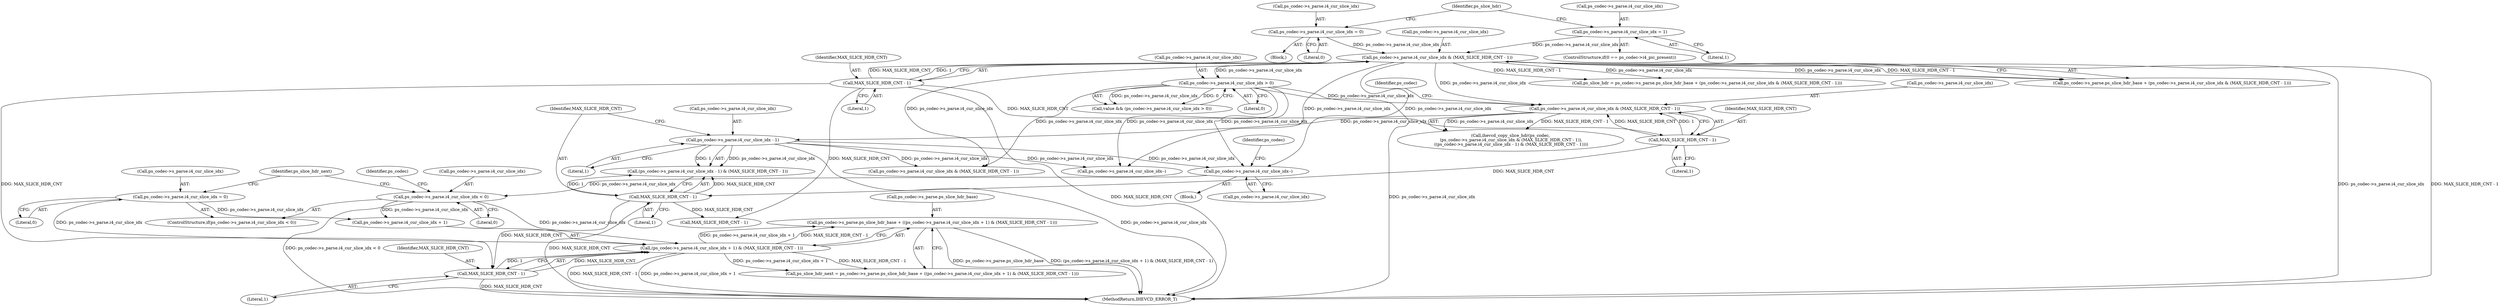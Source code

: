 digraph "0_Android_7c9be319a279654e55a6d757265f88c61a16a4d5@pointer" {
"1001789" [label="(Call,ps_codec->s_parse.ps_slice_hdr_base + ((ps_codec->s_parse.i4_cur_slice_idx + 1) & (MAX_SLICE_HDR_CNT - 1)))"];
"1001795" [label="(Call,(ps_codec->s_parse.i4_cur_slice_idx + 1) & (MAX_SLICE_HDR_CNT - 1))"];
"1001780" [label="(Call,ps_codec->s_parse.i4_cur_slice_idx = 0)"];
"1001773" [label="(Call,ps_codec->s_parse.i4_cur_slice_idx < 0)"];
"1001766" [label="(Call,ps_codec->s_parse.i4_cur_slice_idx--)"];
"1000436" [label="(Call,ps_codec->s_parse.i4_cur_slice_idx > 0)"];
"1000411" [label="(Call,ps_codec->s_parse.i4_cur_slice_idx & (MAX_SLICE_HDR_CNT - 1))"];
"1000396" [label="(Call,ps_codec->s_parse.i4_cur_slice_idx = 1)"];
"1000381" [label="(Call,ps_codec->s_parse.i4_cur_slice_idx = 0)"];
"1000417" [label="(Call,MAX_SLICE_HDR_CNT - 1)"];
"1000456" [label="(Call,ps_codec->s_parse.i4_cur_slice_idx - 1)"];
"1000446" [label="(Call,ps_codec->s_parse.i4_cur_slice_idx & (MAX_SLICE_HDR_CNT - 1))"];
"1000452" [label="(Call,MAX_SLICE_HDR_CNT - 1)"];
"1001803" [label="(Call,MAX_SLICE_HDR_CNT - 1)"];
"1000463" [label="(Call,MAX_SLICE_HDR_CNT - 1)"];
"1000442" [label="(Literal,0)"];
"1000452" [label="(Call,MAX_SLICE_HDR_CNT - 1)"];
"1000390" [label="(ControlStructure,if(0 == ps_codec->i4_pic_present))"];
"1000411" [label="(Call,ps_codec->s_parse.i4_cur_slice_idx & (MAX_SLICE_HDR_CNT - 1))"];
"1001779" [label="(Literal,0)"];
"1000444" [label="(Call,ihevcd_copy_slice_hdr(ps_codec,\n (ps_codec->s_parse.i4_cur_slice_idx & (MAX_SLICE_HDR_CNT - 1)),\n ((ps_codec->s_parse.i4_cur_slice_idx - 1) & (MAX_SLICE_HDR_CNT - 1))))"];
"1001796" [label="(Call,ps_codec->s_parse.i4_cur_slice_idx + 1)"];
"1000412" [label="(Call,ps_codec->s_parse.i4_cur_slice_idx)"];
"1000457" [label="(Call,ps_codec->s_parse.i4_cur_slice_idx)"];
"1001805" [label="(Literal,1)"];
"1001776" [label="(Identifier,ps_codec)"];
"1000404" [label="(Identifier,ps_slice_hdr)"];
"1000381" [label="(Call,ps_codec->s_parse.i4_cur_slice_idx = 0)"];
"1002533" [label="(Call,MAX_SLICE_HDR_CNT - 1)"];
"1001767" [label="(Call,ps_codec->s_parse.i4_cur_slice_idx)"];
"1000459" [label="(Identifier,ps_codec)"];
"1000454" [label="(Literal,1)"];
"1001780" [label="(Call,ps_codec->s_parse.i4_cur_slice_idx = 0)"];
"1002527" [label="(Call,ps_codec->s_parse.i4_cur_slice_idx & (MAX_SLICE_HDR_CNT - 1))"];
"1000419" [label="(Literal,1)"];
"1000382" [label="(Call,ps_codec->s_parse.i4_cur_slice_idx)"];
"1001804" [label="(Identifier,MAX_SLICE_HDR_CNT)"];
"1000446" [label="(Call,ps_codec->s_parse.i4_cur_slice_idx & (MAX_SLICE_HDR_CNT - 1))"];
"1000380" [label="(Block,)"];
"1000403" [label="(Call,ps_slice_hdr = ps_codec->s_parse.ps_slice_hdr_base + (ps_codec->s_parse.i4_cur_slice_idx & (MAX_SLICE_HDR_CNT - 1)))"];
"1001772" [label="(ControlStructure,if(ps_codec->s_parse.i4_cur_slice_idx < 0))"];
"1000456" [label="(Call,ps_codec->s_parse.i4_cur_slice_idx - 1)"];
"1000387" [label="(Literal,0)"];
"1001773" [label="(Call,ps_codec->s_parse.i4_cur_slice_idx < 0)"];
"1000397" [label="(Call,ps_codec->s_parse.i4_cur_slice_idx)"];
"1001803" [label="(Call,MAX_SLICE_HDR_CNT - 1)"];
"1000465" [label="(Literal,1)"];
"1001786" [label="(Literal,0)"];
"1000447" [label="(Call,ps_codec->s_parse.i4_cur_slice_idx)"];
"1001790" [label="(Call,ps_codec->s_parse.ps_slice_hdr_base)"];
"1000418" [label="(Identifier,MAX_SLICE_HDR_CNT)"];
"1001788" [label="(Identifier,ps_slice_hdr_next)"];
"1001783" [label="(Identifier,ps_codec)"];
"1000462" [label="(Literal,1)"];
"1001774" [label="(Call,ps_codec->s_parse.i4_cur_slice_idx)"];
"1002661" [label="(MethodReturn,IHEVCD_ERROR_T)"];
"1001759" [label="(Block,)"];
"1001781" [label="(Call,ps_codec->s_parse.i4_cur_slice_idx)"];
"1001787" [label="(Call,ps_slice_hdr_next = ps_codec->s_parse.ps_slice_hdr_base + ((ps_codec->s_parse.i4_cur_slice_idx + 1) & (MAX_SLICE_HDR_CNT - 1)))"];
"1002638" [label="(Call,ps_codec->s_parse.i4_cur_slice_idx--)"];
"1000405" [label="(Call,ps_codec->s_parse.ps_slice_hdr_base + (ps_codec->s_parse.i4_cur_slice_idx & (MAX_SLICE_HDR_CNT - 1)))"];
"1000396" [label="(Call,ps_codec->s_parse.i4_cur_slice_idx = 1)"];
"1001766" [label="(Call,ps_codec->s_parse.i4_cur_slice_idx--)"];
"1001795" [label="(Call,(ps_codec->s_parse.i4_cur_slice_idx + 1) & (MAX_SLICE_HDR_CNT - 1))"];
"1000417" [label="(Call,MAX_SLICE_HDR_CNT - 1)"];
"1000455" [label="(Call,(ps_codec->s_parse.i4_cur_slice_idx - 1) & (MAX_SLICE_HDR_CNT - 1))"];
"1000453" [label="(Identifier,MAX_SLICE_HDR_CNT)"];
"1000437" [label="(Call,ps_codec->s_parse.i4_cur_slice_idx)"];
"1000436" [label="(Call,ps_codec->s_parse.i4_cur_slice_idx > 0)"];
"1000464" [label="(Identifier,MAX_SLICE_HDR_CNT)"];
"1000463" [label="(Call,MAX_SLICE_HDR_CNT - 1)"];
"1000434" [label="(Call,value && (ps_codec->s_parse.i4_cur_slice_idx > 0))"];
"1001789" [label="(Call,ps_codec->s_parse.ps_slice_hdr_base + ((ps_codec->s_parse.i4_cur_slice_idx + 1) & (MAX_SLICE_HDR_CNT - 1)))"];
"1000402" [label="(Literal,1)"];
"1001789" -> "1001787"  [label="AST: "];
"1001789" -> "1001795"  [label="CFG: "];
"1001790" -> "1001789"  [label="AST: "];
"1001795" -> "1001789"  [label="AST: "];
"1001787" -> "1001789"  [label="CFG: "];
"1001789" -> "1002661"  [label="DDG: ps_codec->s_parse.ps_slice_hdr_base"];
"1001789" -> "1002661"  [label="DDG: (ps_codec->s_parse.i4_cur_slice_idx + 1) & (MAX_SLICE_HDR_CNT - 1)"];
"1001795" -> "1001789"  [label="DDG: ps_codec->s_parse.i4_cur_slice_idx + 1"];
"1001795" -> "1001789"  [label="DDG: MAX_SLICE_HDR_CNT - 1"];
"1001795" -> "1001803"  [label="CFG: "];
"1001796" -> "1001795"  [label="AST: "];
"1001803" -> "1001795"  [label="AST: "];
"1001795" -> "1002661"  [label="DDG: ps_codec->s_parse.i4_cur_slice_idx + 1"];
"1001795" -> "1002661"  [label="DDG: MAX_SLICE_HDR_CNT - 1"];
"1001795" -> "1001787"  [label="DDG: ps_codec->s_parse.i4_cur_slice_idx + 1"];
"1001795" -> "1001787"  [label="DDG: MAX_SLICE_HDR_CNT - 1"];
"1001780" -> "1001795"  [label="DDG: ps_codec->s_parse.i4_cur_slice_idx"];
"1001773" -> "1001795"  [label="DDG: ps_codec->s_parse.i4_cur_slice_idx"];
"1001803" -> "1001795"  [label="DDG: MAX_SLICE_HDR_CNT"];
"1001803" -> "1001795"  [label="DDG: 1"];
"1001780" -> "1001772"  [label="AST: "];
"1001780" -> "1001786"  [label="CFG: "];
"1001781" -> "1001780"  [label="AST: "];
"1001786" -> "1001780"  [label="AST: "];
"1001788" -> "1001780"  [label="CFG: "];
"1001780" -> "1001796"  [label="DDG: ps_codec->s_parse.i4_cur_slice_idx"];
"1001773" -> "1001772"  [label="AST: "];
"1001773" -> "1001779"  [label="CFG: "];
"1001774" -> "1001773"  [label="AST: "];
"1001779" -> "1001773"  [label="AST: "];
"1001783" -> "1001773"  [label="CFG: "];
"1001788" -> "1001773"  [label="CFG: "];
"1001773" -> "1002661"  [label="DDG: ps_codec->s_parse.i4_cur_slice_idx < 0"];
"1001766" -> "1001773"  [label="DDG: ps_codec->s_parse.i4_cur_slice_idx"];
"1001773" -> "1001796"  [label="DDG: ps_codec->s_parse.i4_cur_slice_idx"];
"1001766" -> "1001759"  [label="AST: "];
"1001766" -> "1001767"  [label="CFG: "];
"1001767" -> "1001766"  [label="AST: "];
"1001776" -> "1001766"  [label="CFG: "];
"1000436" -> "1001766"  [label="DDG: ps_codec->s_parse.i4_cur_slice_idx"];
"1000456" -> "1001766"  [label="DDG: ps_codec->s_parse.i4_cur_slice_idx"];
"1000411" -> "1001766"  [label="DDG: ps_codec->s_parse.i4_cur_slice_idx"];
"1000436" -> "1000434"  [label="AST: "];
"1000436" -> "1000442"  [label="CFG: "];
"1000437" -> "1000436"  [label="AST: "];
"1000442" -> "1000436"  [label="AST: "];
"1000434" -> "1000436"  [label="CFG: "];
"1000436" -> "1002661"  [label="DDG: ps_codec->s_parse.i4_cur_slice_idx"];
"1000436" -> "1000434"  [label="DDG: ps_codec->s_parse.i4_cur_slice_idx"];
"1000436" -> "1000434"  [label="DDG: 0"];
"1000411" -> "1000436"  [label="DDG: ps_codec->s_parse.i4_cur_slice_idx"];
"1000436" -> "1000446"  [label="DDG: ps_codec->s_parse.i4_cur_slice_idx"];
"1000436" -> "1002527"  [label="DDG: ps_codec->s_parse.i4_cur_slice_idx"];
"1000436" -> "1002638"  [label="DDG: ps_codec->s_parse.i4_cur_slice_idx"];
"1000411" -> "1000405"  [label="AST: "];
"1000411" -> "1000417"  [label="CFG: "];
"1000412" -> "1000411"  [label="AST: "];
"1000417" -> "1000411"  [label="AST: "];
"1000405" -> "1000411"  [label="CFG: "];
"1000411" -> "1002661"  [label="DDG: ps_codec->s_parse.i4_cur_slice_idx"];
"1000411" -> "1002661"  [label="DDG: MAX_SLICE_HDR_CNT - 1"];
"1000411" -> "1000403"  [label="DDG: ps_codec->s_parse.i4_cur_slice_idx"];
"1000411" -> "1000403"  [label="DDG: MAX_SLICE_HDR_CNT - 1"];
"1000411" -> "1000405"  [label="DDG: ps_codec->s_parse.i4_cur_slice_idx"];
"1000411" -> "1000405"  [label="DDG: MAX_SLICE_HDR_CNT - 1"];
"1000396" -> "1000411"  [label="DDG: ps_codec->s_parse.i4_cur_slice_idx"];
"1000381" -> "1000411"  [label="DDG: ps_codec->s_parse.i4_cur_slice_idx"];
"1000417" -> "1000411"  [label="DDG: MAX_SLICE_HDR_CNT"];
"1000417" -> "1000411"  [label="DDG: 1"];
"1000411" -> "1000446"  [label="DDG: ps_codec->s_parse.i4_cur_slice_idx"];
"1000411" -> "1002527"  [label="DDG: ps_codec->s_parse.i4_cur_slice_idx"];
"1000411" -> "1002638"  [label="DDG: ps_codec->s_parse.i4_cur_slice_idx"];
"1000396" -> "1000390"  [label="AST: "];
"1000396" -> "1000402"  [label="CFG: "];
"1000397" -> "1000396"  [label="AST: "];
"1000402" -> "1000396"  [label="AST: "];
"1000404" -> "1000396"  [label="CFG: "];
"1000381" -> "1000380"  [label="AST: "];
"1000381" -> "1000387"  [label="CFG: "];
"1000382" -> "1000381"  [label="AST: "];
"1000387" -> "1000381"  [label="AST: "];
"1000404" -> "1000381"  [label="CFG: "];
"1000417" -> "1000419"  [label="CFG: "];
"1000418" -> "1000417"  [label="AST: "];
"1000419" -> "1000417"  [label="AST: "];
"1000417" -> "1002661"  [label="DDG: MAX_SLICE_HDR_CNT"];
"1000417" -> "1000452"  [label="DDG: MAX_SLICE_HDR_CNT"];
"1000417" -> "1001803"  [label="DDG: MAX_SLICE_HDR_CNT"];
"1000417" -> "1002533"  [label="DDG: MAX_SLICE_HDR_CNT"];
"1000456" -> "1000455"  [label="AST: "];
"1000456" -> "1000462"  [label="CFG: "];
"1000457" -> "1000456"  [label="AST: "];
"1000462" -> "1000456"  [label="AST: "];
"1000464" -> "1000456"  [label="CFG: "];
"1000456" -> "1002661"  [label="DDG: ps_codec->s_parse.i4_cur_slice_idx"];
"1000456" -> "1000455"  [label="DDG: ps_codec->s_parse.i4_cur_slice_idx"];
"1000456" -> "1000455"  [label="DDG: 1"];
"1000446" -> "1000456"  [label="DDG: ps_codec->s_parse.i4_cur_slice_idx"];
"1000456" -> "1002527"  [label="DDG: ps_codec->s_parse.i4_cur_slice_idx"];
"1000456" -> "1002638"  [label="DDG: ps_codec->s_parse.i4_cur_slice_idx"];
"1000446" -> "1000444"  [label="AST: "];
"1000446" -> "1000452"  [label="CFG: "];
"1000447" -> "1000446"  [label="AST: "];
"1000452" -> "1000446"  [label="AST: "];
"1000459" -> "1000446"  [label="CFG: "];
"1000446" -> "1000444"  [label="DDG: ps_codec->s_parse.i4_cur_slice_idx"];
"1000446" -> "1000444"  [label="DDG: MAX_SLICE_HDR_CNT - 1"];
"1000452" -> "1000446"  [label="DDG: MAX_SLICE_HDR_CNT"];
"1000452" -> "1000446"  [label="DDG: 1"];
"1000452" -> "1000454"  [label="CFG: "];
"1000453" -> "1000452"  [label="AST: "];
"1000454" -> "1000452"  [label="AST: "];
"1000452" -> "1000463"  [label="DDG: MAX_SLICE_HDR_CNT"];
"1001803" -> "1001805"  [label="CFG: "];
"1001804" -> "1001803"  [label="AST: "];
"1001805" -> "1001803"  [label="AST: "];
"1001803" -> "1002661"  [label="DDG: MAX_SLICE_HDR_CNT"];
"1000463" -> "1001803"  [label="DDG: MAX_SLICE_HDR_CNT"];
"1000463" -> "1000455"  [label="AST: "];
"1000463" -> "1000465"  [label="CFG: "];
"1000464" -> "1000463"  [label="AST: "];
"1000465" -> "1000463"  [label="AST: "];
"1000455" -> "1000463"  [label="CFG: "];
"1000463" -> "1002661"  [label="DDG: MAX_SLICE_HDR_CNT"];
"1000463" -> "1000455"  [label="DDG: MAX_SLICE_HDR_CNT"];
"1000463" -> "1000455"  [label="DDG: 1"];
"1000463" -> "1002533"  [label="DDG: MAX_SLICE_HDR_CNT"];
}
